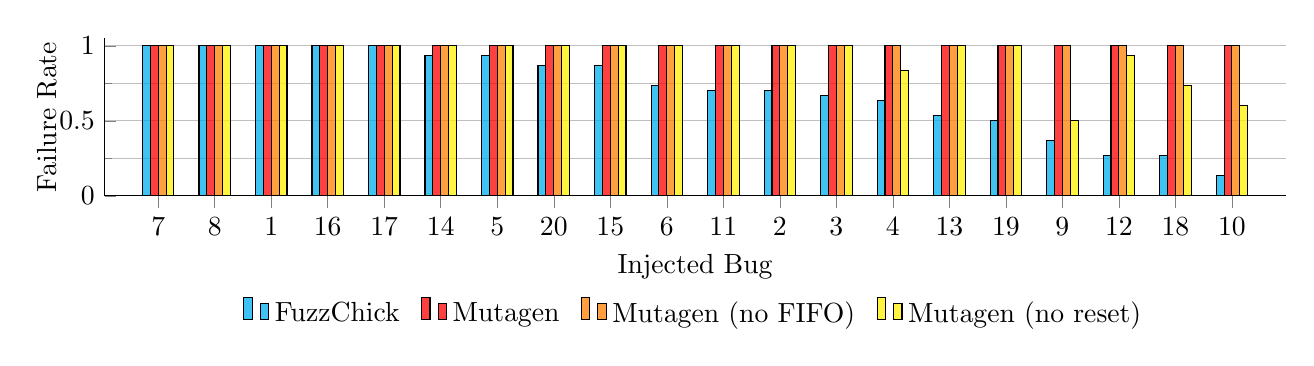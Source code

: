 \begin{tikzpicture}
  \pgfplotsset{
    scale only axis,
    xmin=1, xmax=20
  }

  \begin{axis}[
      height=2cm,
      width=15cm,
      ybar=0cm,
      bar width=0.1cm,
      ylabel style={yshift=-2mm},
      enlarge x limits=0.05,
      axis y line*=left,
      axis x line*=bottom,
      ymin=0, ymax=1.05,
      minor y tick num=1,
      xtick={1, 2, ..., 20},
      xticklabels={7, 8, 1, 16, 17, 14, 5, 20, 15, 6, 11, 2, 3, 4, 13, 19, 9, 12, 18, 10},
      ytick={0.0, 0.5, 1.0},
      xlabel={Injected Bug},
      ylabel={Failure Rate},
      ymajorgrids={true},
      yminorgrids={true},
      legend style={
        legend columns=-1,
        draw=none,
        at={ (0.5,-0.6) },
        anchor=north
      },
      legend style={/tikz/every even column/.append style={column sep=0.2cm}}]
    ]
    % MTTF FuzzChick
    \addplot[fill=cyan, fill opacity=0.75] coordinates {
      (3  ,  1          )
      (12 ,  0.7        )
      (13 ,  0.667)
      (14 ,  0.633)
      (7  ,  0.933)
      (10 ,  0.733)
      (1  ,  1          )
      (2  ,  1          )
      (17 ,  0.367)
      (20 ,  0.133)
      (11 ,  0.7        )
      (18 ,  0.267)
      (15 ,  0.533)
      (6  ,  0.933)
      (9  ,  0.867)
      (4  ,  1          )
      (5  ,  1          )
      (19 ,  0.267)
      (16 ,  0.5        )
      (8  ,  0.867)
    };

    % MTTF Mutagen (all heuristics)
    \addplot[fill=red, fill opacity=0.75] coordinates {
      (3  ,  1)
      (12 ,  1)
      (13 ,  1)
      (14 ,  1)
      (7  ,  1)
      (10 ,  1)
      (1  ,  1)
      (2  ,  1)
      (17 ,  1)
      (20 ,  1)
      (11 ,  1)
      (18 ,  1)
      (15 ,  1)
      (6  ,  1)
      (9  ,  1)
      (4  ,  1)
      (5  ,  1)
      (19 ,  1)
      (16 ,  1)
      (8  ,  1)
    };

    % Mutagen (no FIFO)
    \addplot[fill=orange, fill opacity=0.75] coordinates {
      (3  ,  1)
      (12 ,  1)
      (13 ,  1)
      (14 ,  1)
      (7  ,  1)
      (10 ,  1)
      (1  ,  1)
      (2  ,  1)
      (17 ,  1)
      (20 ,  1)
      (11 ,  1)
      (18 ,  1)
      (15 ,  1)
      (6  ,  1)
      (9  ,  1)
      (4  ,  1)
      (5  ,  1)
      (19 ,  1)
      (16 ,  1)
      (8  ,  1)
    };

    % Mutagen (no reset, 25 random mutations)
    \addplot[fill=yellow, fill opacity=0.75] coordinates {
      (1,   1          )
      (2,   1          )
      (3,   1          )
      (4,   1          )
      (5,   1          )
      (6,   1          )
      (7,   1          )
      (8,   1          )
      (9,   1          )
      (10,  1          )
      (11,  1          )
      (12,  1          )
      (13,  1          )
      (14,  0.833)
      (15,  1          )
      (16,  1          )
      (17,  0.5        )
      (18,  0.933)
      (19,  0.733)
      (20,  0.6        )
    };

    % % Mutagen (no inheritance)
    % \addplot[fill=lime, fill opacity=0.75] coordinates {
    %   (1,  1)
    %   (2,  1)
    %   (3,  1)
    %   (4,  1)
    %   (5,  1)
    %   (6,  1)
    %   (7,  1)
    %   (8,  1)
    %   (9,  1)
    %   (10, 1)
    %   (11, 1)
    %   (12, 1)
    %   (13, 1)
    %   (14, 1)
    %   (15, 1)
    %   (16, 1)
    %   (17, 1)
    %   (18, 1)
    %   (19, 1)
    %   (20, 1)
    % };

    \legend{FuzzChick, Mutagen, Mutagen (no FIFO), Mutagen (no reset)} %, Mutagen (no inheritance) }
  \end{axis}

\end{tikzpicture}
